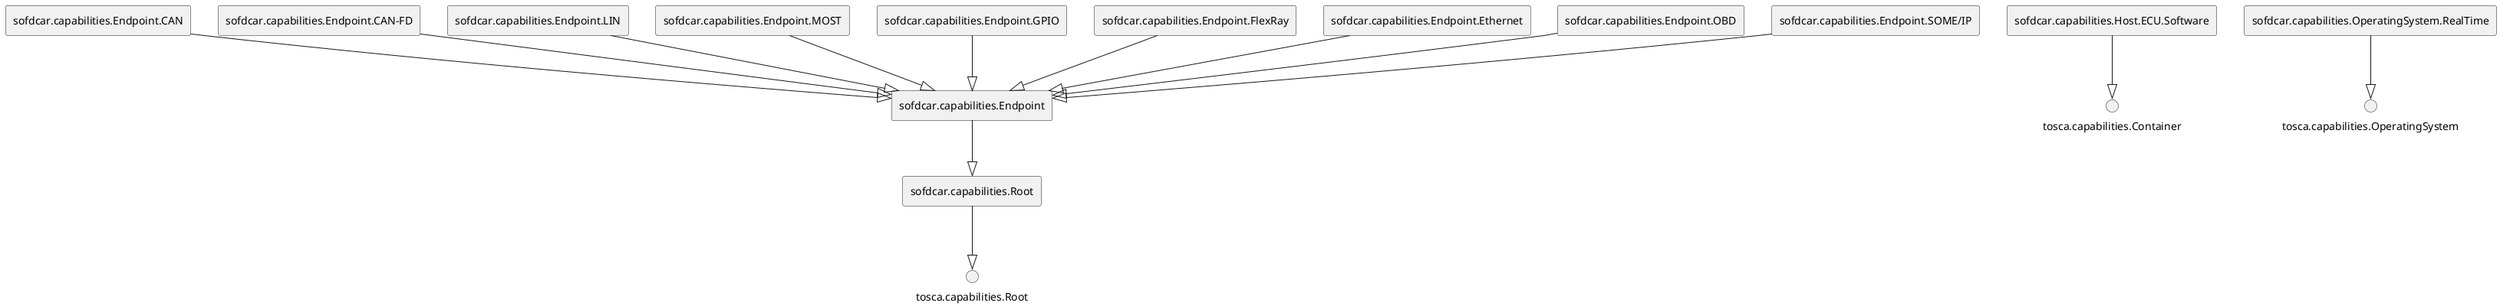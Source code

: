 @startuml
skinparam componentStyle rectangle


rectangle "sofdcar.capabilities.Root"

rectangle "sofdcar.capabilities.Host.ECU.Software"

rectangle "sofdcar.capabilities.OperatingSystem.RealTime"

rectangle "sofdcar.capabilities.Endpoint"

rectangle "sofdcar.capabilities.Endpoint.CAN"

rectangle "sofdcar.capabilities.Endpoint.CAN-FD"

rectangle "sofdcar.capabilities.Endpoint.LIN"

rectangle "sofdcar.capabilities.Endpoint.MOST"

rectangle "sofdcar.capabilities.Endpoint.GPIO"

rectangle "sofdcar.capabilities.Endpoint.FlexRay"

rectangle "sofdcar.capabilities.Endpoint.Ethernet"

rectangle "sofdcar.capabilities.Endpoint.OBD"

rectangle "sofdcar.capabilities.Endpoint.SOME/IP"


"sofdcar.capabilities.Root" --|> "tosca.capabilities.Root"

"sofdcar.capabilities.Host.ECU.Software" --|> "tosca.capabilities.Container"

"sofdcar.capabilities.OperatingSystem.RealTime" --|> "tosca.capabilities.OperatingSystem"

"sofdcar.capabilities.Endpoint" --|> "sofdcar.capabilities.Root"

"sofdcar.capabilities.Endpoint.CAN" --|> "sofdcar.capabilities.Endpoint"

"sofdcar.capabilities.Endpoint.CAN-FD" --|> "sofdcar.capabilities.Endpoint"

"sofdcar.capabilities.Endpoint.LIN" --|> "sofdcar.capabilities.Endpoint"

"sofdcar.capabilities.Endpoint.MOST" --|> "sofdcar.capabilities.Endpoint"

"sofdcar.capabilities.Endpoint.GPIO" --|> "sofdcar.capabilities.Endpoint"

"sofdcar.capabilities.Endpoint.FlexRay" --|> "sofdcar.capabilities.Endpoint"

"sofdcar.capabilities.Endpoint.Ethernet" --|> "sofdcar.capabilities.Endpoint"

"sofdcar.capabilities.Endpoint.OBD" --|> "sofdcar.capabilities.Endpoint"

"sofdcar.capabilities.Endpoint.SOME/IP" --|> "sofdcar.capabilities.Endpoint"

@enduml